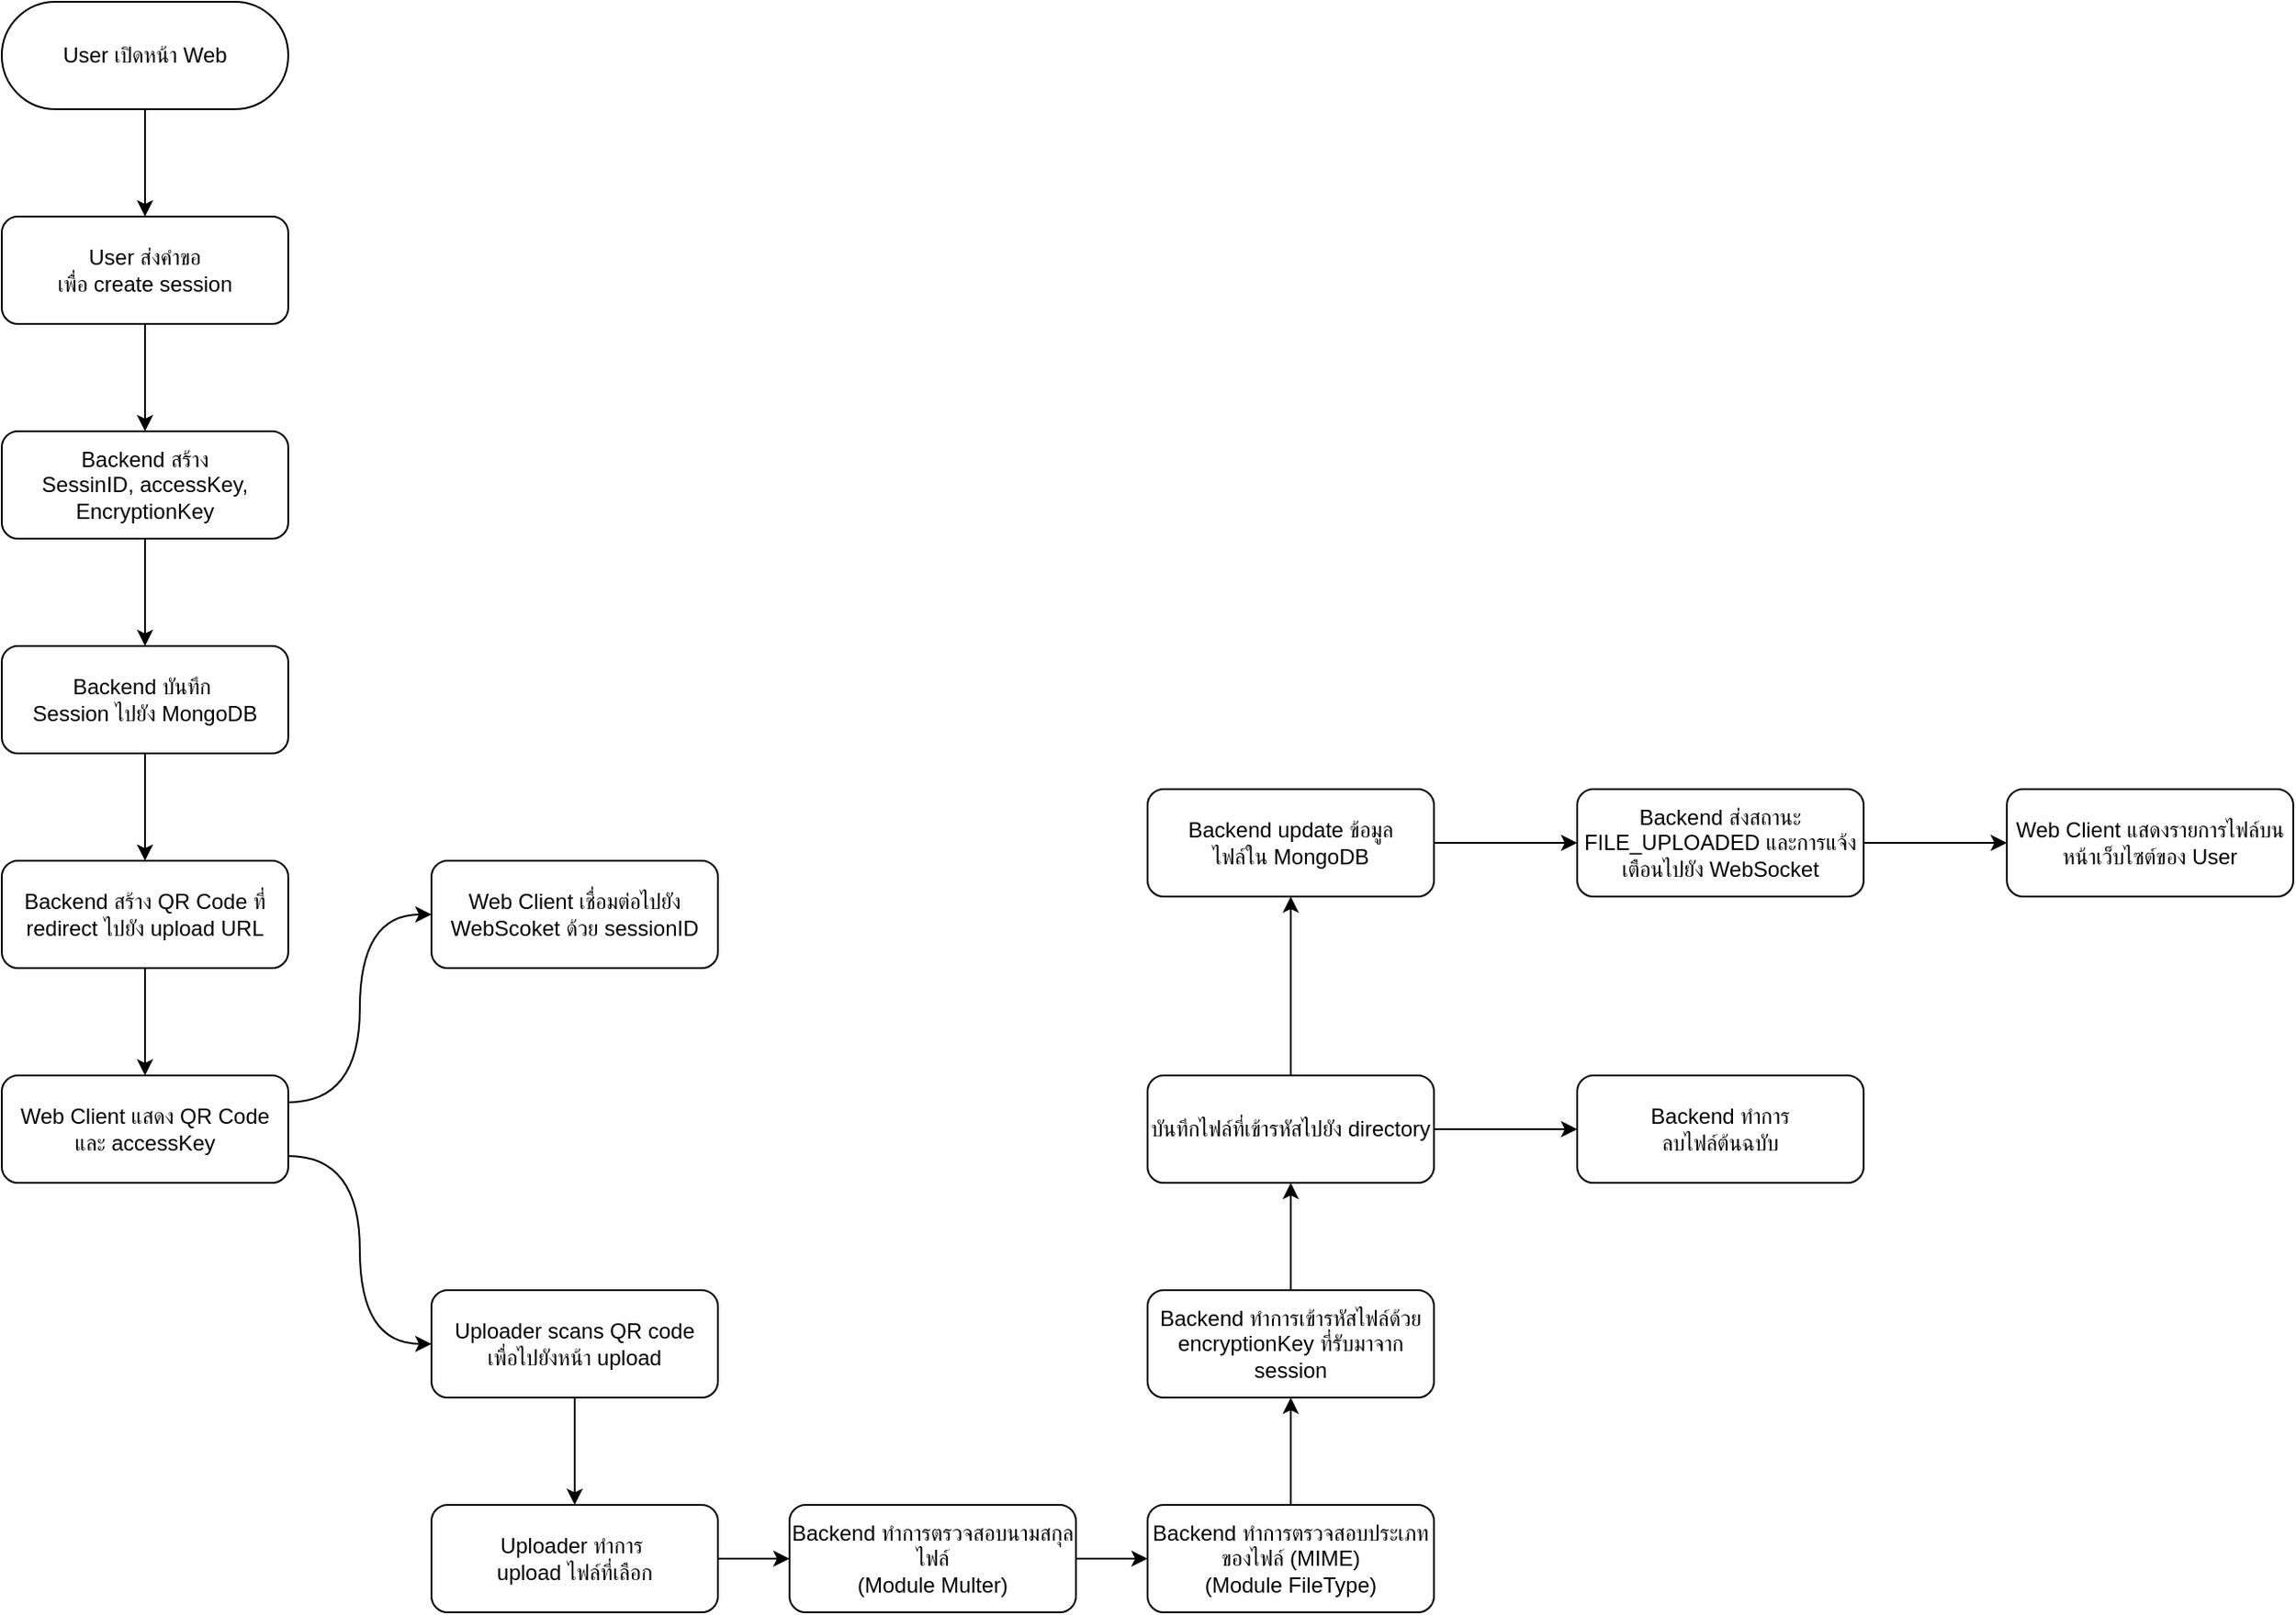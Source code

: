 <mxfile version="24.7.17" pages="3">
  <diagram name="Main" id="wl1Mvg6-VT0UJ04rL0Kp">
    <mxGraphModel dx="2868" dy="1672" grid="1" gridSize="10" guides="1" tooltips="1" connect="1" arrows="1" fold="1" page="1" pageScale="1" pageWidth="1600" pageHeight="900" math="0" shadow="0">
      <root>
        <mxCell id="0" />
        <mxCell id="1" parent="0" />
        <mxCell id="BZrU_1-AEO0FKDJKLBUZ-73" value="" style="edgeStyle=orthogonalEdgeStyle;rounded=0;orthogonalLoop=1;jettySize=auto;html=1;" parent="1" source="BZrU_1-AEO0FKDJKLBUZ-44" target="BZrU_1-AEO0FKDJKLBUZ-46" edge="1">
          <mxGeometry relative="1" as="geometry" />
        </mxCell>
        <mxCell id="BZrU_1-AEO0FKDJKLBUZ-44" value="User เปิดหน้า Web" style="rounded=1;whiteSpace=wrap;html=1;arcSize=50;" parent="1" vertex="1">
          <mxGeometry x="160" width="160" height="60" as="geometry" />
        </mxCell>
        <mxCell id="BZrU_1-AEO0FKDJKLBUZ-74" value="" style="edgeStyle=orthogonalEdgeStyle;rounded=0;orthogonalLoop=1;jettySize=auto;html=1;" parent="1" source="BZrU_1-AEO0FKDJKLBUZ-46" target="BZrU_1-AEO0FKDJKLBUZ-47" edge="1">
          <mxGeometry relative="1" as="geometry" />
        </mxCell>
        <mxCell id="BZrU_1-AEO0FKDJKLBUZ-46" value="User ส่งคำขอ&lt;div&gt;เพื่อ create session&lt;/div&gt;" style="rounded=1;whiteSpace=wrap;html=1;" parent="1" vertex="1">
          <mxGeometry x="160" y="120" width="160" height="60" as="geometry" />
        </mxCell>
        <mxCell id="BZrU_1-AEO0FKDJKLBUZ-75" value="" style="edgeStyle=orthogonalEdgeStyle;rounded=0;orthogonalLoop=1;jettySize=auto;html=1;" parent="1" source="BZrU_1-AEO0FKDJKLBUZ-47" target="BZrU_1-AEO0FKDJKLBUZ-48" edge="1">
          <mxGeometry relative="1" as="geometry" />
        </mxCell>
        <mxCell id="BZrU_1-AEO0FKDJKLBUZ-47" value="Backend สร้าง&lt;br&gt;SessinID, accessKey, EncryptionKey" style="rounded=1;whiteSpace=wrap;html=1;" parent="1" vertex="1">
          <mxGeometry x="160" y="240" width="160" height="60" as="geometry" />
        </mxCell>
        <mxCell id="BZrU_1-AEO0FKDJKLBUZ-76" value="" style="edgeStyle=orthogonalEdgeStyle;rounded=0;orthogonalLoop=1;jettySize=auto;html=1;" parent="1" source="BZrU_1-AEO0FKDJKLBUZ-48" target="BZrU_1-AEO0FKDJKLBUZ-49" edge="1">
          <mxGeometry relative="1" as="geometry" />
        </mxCell>
        <mxCell id="BZrU_1-AEO0FKDJKLBUZ-48" value="Backend บันทึก&amp;nbsp;&lt;div&gt;Session ไปยัง MongoDB&lt;/div&gt;" style="rounded=1;whiteSpace=wrap;html=1;" parent="1" vertex="1">
          <mxGeometry x="160" y="360" width="160" height="60" as="geometry" />
        </mxCell>
        <mxCell id="BZrU_1-AEO0FKDJKLBUZ-77" value="" style="edgeStyle=orthogonalEdgeStyle;rounded=0;orthogonalLoop=1;jettySize=auto;html=1;" parent="1" source="BZrU_1-AEO0FKDJKLBUZ-49" target="BZrU_1-AEO0FKDJKLBUZ-50" edge="1">
          <mxGeometry relative="1" as="geometry" />
        </mxCell>
        <mxCell id="BZrU_1-AEO0FKDJKLBUZ-49" value="Backend สร้าง QR Code ที่ redirect ไปยัง upload URL" style="rounded=1;whiteSpace=wrap;html=1;" parent="1" vertex="1">
          <mxGeometry x="160" y="480" width="160" height="60" as="geometry" />
        </mxCell>
        <mxCell id="BZrU_1-AEO0FKDJKLBUZ-78" style="edgeStyle=orthogonalEdgeStyle;rounded=0;orthogonalLoop=1;jettySize=auto;html=1;entryX=0;entryY=0.5;entryDx=0;entryDy=0;exitX=1;exitY=0.75;exitDx=0;exitDy=0;curved=1;" parent="1" source="BZrU_1-AEO0FKDJKLBUZ-50" target="BZrU_1-AEO0FKDJKLBUZ-52" edge="1">
          <mxGeometry relative="1" as="geometry" />
        </mxCell>
        <mxCell id="BZrU_1-AEO0FKDJKLBUZ-79" style="edgeStyle=orthogonalEdgeStyle;rounded=0;orthogonalLoop=1;jettySize=auto;html=1;exitX=1;exitY=0.25;exitDx=0;exitDy=0;entryX=0;entryY=0.5;entryDx=0;entryDy=0;curved=1;" parent="1" source="BZrU_1-AEO0FKDJKLBUZ-50" target="BZrU_1-AEO0FKDJKLBUZ-51" edge="1">
          <mxGeometry relative="1" as="geometry" />
        </mxCell>
        <mxCell id="BZrU_1-AEO0FKDJKLBUZ-50" value="Web Client แสดง QR Code และ accessKey" style="rounded=1;whiteSpace=wrap;html=1;" parent="1" vertex="1">
          <mxGeometry x="160" y="600" width="160" height="60" as="geometry" />
        </mxCell>
        <mxCell id="BZrU_1-AEO0FKDJKLBUZ-51" value="Web Client เชื่อมต่อไปยัง WebScoket ด้วย sessionID" style="rounded=1;whiteSpace=wrap;html=1;" parent="1" vertex="1">
          <mxGeometry x="400" y="480" width="160" height="60" as="geometry" />
        </mxCell>
        <mxCell id="BZrU_1-AEO0FKDJKLBUZ-80" value="" style="edgeStyle=orthogonalEdgeStyle;rounded=0;orthogonalLoop=1;jettySize=auto;html=1;" parent="1" source="BZrU_1-AEO0FKDJKLBUZ-52" target="BZrU_1-AEO0FKDJKLBUZ-53" edge="1">
          <mxGeometry relative="1" as="geometry" />
        </mxCell>
        <mxCell id="BZrU_1-AEO0FKDJKLBUZ-52" value="Uploader scans QR code&lt;br&gt;เพื่อไปยังหน้า upload" style="rounded=1;whiteSpace=wrap;html=1;" parent="1" vertex="1">
          <mxGeometry x="400" y="720" width="160" height="60" as="geometry" />
        </mxCell>
        <mxCell id="BZrU_1-AEO0FKDJKLBUZ-81" value="" style="edgeStyle=orthogonalEdgeStyle;rounded=0;orthogonalLoop=1;jettySize=auto;html=1;" parent="1" source="BZrU_1-AEO0FKDJKLBUZ-53" target="BZrU_1-AEO0FKDJKLBUZ-54" edge="1">
          <mxGeometry relative="1" as="geometry" />
        </mxCell>
        <mxCell id="BZrU_1-AEO0FKDJKLBUZ-53" value="Uploader ทำการ&amp;nbsp;&lt;div&gt;upload ไฟล์ที่เลือก&lt;/div&gt;" style="rounded=1;whiteSpace=wrap;html=1;" parent="1" vertex="1">
          <mxGeometry x="400" y="840" width="160" height="60" as="geometry" />
        </mxCell>
        <mxCell id="BZrU_1-AEO0FKDJKLBUZ-82" value="" style="edgeStyle=orthogonalEdgeStyle;rounded=0;orthogonalLoop=1;jettySize=auto;html=1;" parent="1" source="BZrU_1-AEO0FKDJKLBUZ-54" target="BZrU_1-AEO0FKDJKLBUZ-55" edge="1">
          <mxGeometry relative="1" as="geometry" />
        </mxCell>
        <mxCell id="BZrU_1-AEO0FKDJKLBUZ-54" value="Backend ทำการตรวจสอบนามสกุลไฟล์&lt;div&gt;(Module Multer)&lt;/div&gt;" style="rounded=1;whiteSpace=wrap;html=1;" parent="1" vertex="1">
          <mxGeometry x="600" y="840" width="160" height="60" as="geometry" />
        </mxCell>
        <mxCell id="BZrU_1-AEO0FKDJKLBUZ-83" value="" style="edgeStyle=orthogonalEdgeStyle;rounded=0;orthogonalLoop=1;jettySize=auto;html=1;" parent="1" source="BZrU_1-AEO0FKDJKLBUZ-55" target="BZrU_1-AEO0FKDJKLBUZ-56" edge="1">
          <mxGeometry relative="1" as="geometry" />
        </mxCell>
        <mxCell id="BZrU_1-AEO0FKDJKLBUZ-55" value="Backend ทำการตรวจสอบประเภทของไฟล์ (MIME)&lt;div&gt;(Module FileType)&lt;/div&gt;" style="rounded=1;whiteSpace=wrap;html=1;" parent="1" vertex="1">
          <mxGeometry x="800" y="840" width="160" height="60" as="geometry" />
        </mxCell>
        <mxCell id="THK6lwjkRxoqapPJwnhG-1" style="edgeStyle=orthogonalEdgeStyle;rounded=0;orthogonalLoop=1;jettySize=auto;html=1;exitX=0.5;exitY=0;exitDx=0;exitDy=0;entryX=0.5;entryY=1;entryDx=0;entryDy=0;" parent="1" source="BZrU_1-AEO0FKDJKLBUZ-56" target="BZrU_1-AEO0FKDJKLBUZ-57" edge="1">
          <mxGeometry relative="1" as="geometry" />
        </mxCell>
        <mxCell id="BZrU_1-AEO0FKDJKLBUZ-56" value="Backend ทำการเข้ารหัสไฟล์ด้วย encryptionKey ที่รับมาจาก session" style="rounded=1;whiteSpace=wrap;html=1;" parent="1" vertex="1">
          <mxGeometry x="800" y="720" width="160" height="60" as="geometry" />
        </mxCell>
        <mxCell id="THK6lwjkRxoqapPJwnhG-3" style="edgeStyle=orthogonalEdgeStyle;rounded=0;orthogonalLoop=1;jettySize=auto;html=1;exitX=0.5;exitY=0;exitDx=0;exitDy=0;entryX=0.5;entryY=1;entryDx=0;entryDy=0;" parent="1" source="BZrU_1-AEO0FKDJKLBUZ-57" target="BZrU_1-AEO0FKDJKLBUZ-62" edge="1">
          <mxGeometry relative="1" as="geometry" />
        </mxCell>
        <mxCell id="THK6lwjkRxoqapPJwnhG-4" style="edgeStyle=orthogonalEdgeStyle;rounded=0;orthogonalLoop=1;jettySize=auto;html=1;exitX=1;exitY=0.5;exitDx=0;exitDy=0;entryX=0;entryY=0.5;entryDx=0;entryDy=0;" parent="1" source="BZrU_1-AEO0FKDJKLBUZ-57" target="BZrU_1-AEO0FKDJKLBUZ-60" edge="1">
          <mxGeometry relative="1" as="geometry" />
        </mxCell>
        <mxCell id="BZrU_1-AEO0FKDJKLBUZ-57" value="บันทึกไฟล์ที่เข้ารหัสไปยัง directory" style="rounded=1;whiteSpace=wrap;html=1;" parent="1" vertex="1">
          <mxGeometry x="800" y="600" width="160" height="60" as="geometry" />
        </mxCell>
        <mxCell id="BZrU_1-AEO0FKDJKLBUZ-60" value="Backend ทำการ&lt;div&gt;ลบไฟล์ต้นฉบับ&lt;/div&gt;" style="rounded=1;whiteSpace=wrap;html=1;" parent="1" vertex="1">
          <mxGeometry x="1040" y="600" width="160" height="60" as="geometry" />
        </mxCell>
        <mxCell id="BZrU_1-AEO0FKDJKLBUZ-67" style="edgeStyle=orthogonalEdgeStyle;rounded=0;orthogonalLoop=1;jettySize=auto;html=1;exitX=1;exitY=0.5;exitDx=0;exitDy=0;entryX=0;entryY=0.5;entryDx=0;entryDy=0;" parent="1" source="BZrU_1-AEO0FKDJKLBUZ-62" target="BZrU_1-AEO0FKDJKLBUZ-65" edge="1">
          <mxGeometry relative="1" as="geometry" />
        </mxCell>
        <mxCell id="BZrU_1-AEO0FKDJKLBUZ-62" value="Backend update ข้อมูล&lt;div&gt;ไฟล์ใน MongoDB&lt;/div&gt;" style="rounded=1;whiteSpace=wrap;html=1;" parent="1" vertex="1">
          <mxGeometry x="800" y="440" width="160" height="60" as="geometry" />
        </mxCell>
        <mxCell id="BZrU_1-AEO0FKDJKLBUZ-68" value="" style="edgeStyle=orthogonalEdgeStyle;rounded=0;orthogonalLoop=1;jettySize=auto;html=1;" parent="1" source="BZrU_1-AEO0FKDJKLBUZ-65" target="BZrU_1-AEO0FKDJKLBUZ-66" edge="1">
          <mxGeometry relative="1" as="geometry" />
        </mxCell>
        <mxCell id="BZrU_1-AEO0FKDJKLBUZ-65" value="Backend ส่งสถานะ FILE_UPLOADED และการแจ้งเตือนไปยัง WebSocket" style="rounded=1;whiteSpace=wrap;html=1;" parent="1" vertex="1">
          <mxGeometry x="1040" y="440" width="160" height="60" as="geometry" />
        </mxCell>
        <mxCell id="BZrU_1-AEO0FKDJKLBUZ-66" value="Web Client แสดงรายการไฟล์บนหน้าเว็บไซต์ของ User" style="rounded=1;whiteSpace=wrap;html=1;" parent="1" vertex="1">
          <mxGeometry x="1280" y="440" width="160" height="60" as="geometry" />
        </mxCell>
      </root>
    </mxGraphModel>
  </diagram>
  <diagram id="ZTvcAFN---W-DQ3smyXX" name="Cronjob">
    <mxGraphModel dx="-405" dy="697" grid="1" gridSize="10" guides="1" tooltips="1" connect="1" arrows="1" fold="1" page="1" pageScale="1" pageWidth="1600" pageHeight="900" math="0" shadow="0">
      <root>
        <mxCell id="0" />
        <mxCell id="1" parent="0" />
        <mxCell id="Xb1dqqKyzD0XLqjtU2QZ-1" value="" style="edgeStyle=orthogonalEdgeStyle;rounded=0;orthogonalLoop=1;jettySize=auto;html=1;entryX=0;entryY=0.5;entryDx=0;entryDy=0;" parent="1" source="Xb1dqqKyzD0XLqjtU2QZ-2" target="Xb1dqqKyzD0XLqjtU2QZ-15" edge="1">
          <mxGeometry relative="1" as="geometry">
            <mxPoint x="2255" y="300" as="targetPoint" />
          </mxGeometry>
        </mxCell>
        <mxCell id="Xb1dqqKyzD0XLqjtU2QZ-2" value="Cronjob ทำงานทุกๆ 1 ชั่วโมง" style="rounded=1;whiteSpace=wrap;html=1;arcSize=50;" parent="1" vertex="1">
          <mxGeometry x="1895" y="380" width="160" height="60" as="geometry" />
        </mxCell>
        <mxCell id="Xb1dqqKyzD0XLqjtU2QZ-3" value="" style="edgeStyle=orthogonalEdgeStyle;rounded=0;orthogonalLoop=1;jettySize=auto;html=1;exitX=1;exitY=0.5;exitDx=0;exitDy=0;" parent="1" source="Xb1dqqKyzD0XLqjtU2QZ-15" target="Xb1dqqKyzD0XLqjtU2QZ-10" edge="1">
          <mxGeometry relative="1" as="geometry" />
        </mxCell>
        <mxCell id="Xb1dqqKyzD0XLqjtU2QZ-4" style="edgeStyle=orthogonalEdgeStyle;rounded=0;orthogonalLoop=1;jettySize=auto;html=1;exitX=1;exitY=0.5;exitDx=0;exitDy=0;entryX=0.5;entryY=1;entryDx=0;entryDy=0;" parent="1" source="Xb1dqqKyzD0XLqjtU2QZ-5" target="Xb1dqqKyzD0XLqjtU2QZ-11" edge="1">
          <mxGeometry relative="1" as="geometry" />
        </mxCell>
        <mxCell id="Xb1dqqKyzD0XLqjtU2QZ-5" value="สร้าง directory เพื่อไว้ใช้จัดเก็บไฟล์ให้เป็นระเบียบ" style="rounded=1;whiteSpace=wrap;html=1;arcSize=0;" parent="1" vertex="1">
          <mxGeometry x="2145" y="580" width="160" height="60" as="geometry" />
        </mxCell>
        <mxCell id="Xb1dqqKyzD0XLqjtU2QZ-6" style="edgeStyle=orthogonalEdgeStyle;rounded=0;orthogonalLoop=1;jettySize=auto;html=1;exitX=0.5;exitY=1;exitDx=0;exitDy=0;entryX=0.5;entryY=0;entryDx=0;entryDy=0;" parent="1" source="Xb1dqqKyzD0XLqjtU2QZ-7" target="Xb1dqqKyzD0XLqjtU2QZ-11" edge="1">
          <mxGeometry relative="1" as="geometry" />
        </mxCell>
        <mxCell id="Xb1dqqKyzD0XLqjtU2QZ-7" value="Delete Session Folder" style="rounded=1;whiteSpace=wrap;html=1;arcSize=0;" parent="1" vertex="1">
          <mxGeometry x="2745" y="260" width="160" height="60" as="geometry" />
        </mxCell>
        <mxCell id="Xb1dqqKyzD0XLqjtU2QZ-8" style="edgeStyle=orthogonalEdgeStyle;rounded=0;orthogonalLoop=1;jettySize=auto;html=1;exitX=0.5;exitY=0;exitDx=0;exitDy=0;entryX=0;entryY=0.5;entryDx=0;entryDy=0;" parent="1" source="Xb1dqqKyzD0XLqjtU2QZ-10" target="Xb1dqqKyzD0XLqjtU2QZ-7" edge="1">
          <mxGeometry relative="1" as="geometry" />
        </mxCell>
        <mxCell id="Xb1dqqKyzD0XLqjtU2QZ-9" style="edgeStyle=orthogonalEdgeStyle;rounded=0;orthogonalLoop=1;jettySize=auto;html=1;exitX=0.5;exitY=1;exitDx=0;exitDy=0;entryX=0;entryY=0.5;entryDx=0;entryDy=0;" parent="1" source="Xb1dqqKyzD0XLqjtU2QZ-10" target="Xb1dqqKyzD0XLqjtU2QZ-11" edge="1">
          <mxGeometry relative="1" as="geometry" />
        </mxCell>
        <mxCell id="Xb1dqqKyzD0XLqjtU2QZ-10" value="&lt;p style=&quot;line-height: 200%;&quot;&gt;&lt;span style=&quot;background-color: rgb(25, 22, 30);&quot;&gt;เช็ค Session expired ของแต่ละ folder ใน MongoDB&lt;/span&gt;&lt;/p&gt;" style="rhombus;whiteSpace=wrap;html=1;" parent="1" vertex="1">
          <mxGeometry x="2455" y="350" width="120" height="120" as="geometry" />
        </mxCell>
        <mxCell id="Xb1dqqKyzD0XLqjtU2QZ-11" value="สิ้นสุดการทำงาน" style="rounded=1;whiteSpace=wrap;html=1;arcSize=50;" parent="1" vertex="1">
          <mxGeometry x="2745" y="500" width="160" height="60" as="geometry" />
        </mxCell>
        <mxCell id="Xb1dqqKyzD0XLqjtU2QZ-12" value="ถ้าไม่พบ Session ในฐานข้อมูล" style="text;html=1;align=center;verticalAlign=middle;whiteSpace=wrap;rounded=0;labelBackgroundColor=none;" parent="1" vertex="1">
          <mxGeometry x="2535" y="260" width="180" height="30" as="geometry" />
        </mxCell>
        <mxCell id="Xb1dqqKyzD0XLqjtU2QZ-13" value="ถ้ายังมี Session ในฐานข้อมูล" style="text;html=1;align=center;verticalAlign=middle;whiteSpace=wrap;rounded=0;labelBackgroundColor=none;" parent="1" vertex="1">
          <mxGeometry x="2545" y="500" width="170" height="30" as="geometry" />
        </mxCell>
        <mxCell id="Xb1dqqKyzD0XLqjtU2QZ-14" style="edgeStyle=orthogonalEdgeStyle;rounded=0;orthogonalLoop=1;jettySize=auto;html=1;exitX=0.5;exitY=1;exitDx=0;exitDy=0;entryX=0.5;entryY=0;entryDx=0;entryDy=0;" parent="1" source="Xb1dqqKyzD0XLqjtU2QZ-15" target="Xb1dqqKyzD0XLqjtU2QZ-5" edge="1">
          <mxGeometry relative="1" as="geometry" />
        </mxCell>
        <mxCell id="Xb1dqqKyzD0XLqjtU2QZ-15" value="&lt;div style=&quot;line-height: 200%;&quot;&gt;&lt;span style=&quot;background-color: rgb(25, 22, 30);&quot;&gt;Backend ตรวจสอบ folders ทั้งหมดใน directory&lt;/span&gt;&lt;/div&gt;" style="rhombus;whiteSpace=wrap;html=1;align=center;" parent="1" vertex="1">
          <mxGeometry x="2160" y="350" width="130" height="120" as="geometry" />
        </mxCell>
        <mxCell id="Xb1dqqKyzD0XLqjtU2QZ-16" value="ถ้าไม่พบ directory" style="text;html=1;align=center;verticalAlign=middle;whiteSpace=wrap;rounded=0;labelBackgroundColor=none;" parent="1" vertex="1">
          <mxGeometry x="2225" y="500" width="100" height="30" as="geometry" />
        </mxCell>
        <mxCell id="Xb1dqqKyzD0XLqjtU2QZ-17" value="ถ้าพบ directory" style="text;html=1;align=center;verticalAlign=middle;whiteSpace=wrap;rounded=0;labelBackgroundColor=none;" parent="1" vertex="1">
          <mxGeometry x="2320" y="380" width="100" height="30" as="geometry" />
        </mxCell>
      </root>
    </mxGraphModel>
  </diagram>
  <diagram id="CC0p2YWGfb0gICLZ-bgB" name="BotSide">
    <mxGraphModel dx="2607" dy="1520" grid="1" gridSize="10" guides="1" tooltips="1" connect="1" arrows="1" fold="1" page="1" pageScale="1" pageWidth="1600" pageHeight="900" math="0" shadow="0">
      <root>
        <mxCell id="0" />
        <mxCell id="1" parent="0" />
        <mxCell id="Y6D7TMd0dwdDI_jKAREv-1" value="" style="edgeStyle=orthogonalEdgeStyle;rounded=0;orthogonalLoop=1;jettySize=auto;html=1;" parent="1" source="Y6D7TMd0dwdDI_jKAREv-2" target="Y6D7TMd0dwdDI_jKAREv-4" edge="1">
          <mxGeometry relative="1" as="geometry" />
        </mxCell>
        <mxCell id="Y6D7TMd0dwdDI_jKAREv-2" value="User ส่งไฟล์ไปยัง Bot (LINE/Discord)" style="rounded=1;whiteSpace=wrap;html=1;arcSize=50;" parent="1" vertex="1">
          <mxGeometry x="135" y="55" width="160" height="60" as="geometry" />
        </mxCell>
        <mxCell id="Y6D7TMd0dwdDI_jKAREv-3" style="edgeStyle=orthogonalEdgeStyle;rounded=0;orthogonalLoop=1;jettySize=auto;html=1;exitX=1;exitY=0.5;exitDx=0;exitDy=0;entryX=0;entryY=0.5;entryDx=0;entryDy=0;" parent="1" source="Y6D7TMd0dwdDI_jKAREv-4" target="Y6D7TMd0dwdDI_jKAREv-13" edge="1">
          <mxGeometry relative="1" as="geometry" />
        </mxCell>
        <mxCell id="Y6D7TMd0dwdDI_jKAREv-4" value="platform ส่ง webhook/&lt;div&gt;event ไปยัง Backend&lt;/div&gt;" style="rounded=1;whiteSpace=wrap;html=1;arcSize=0;" parent="1" vertex="1">
          <mxGeometry x="135" y="195" width="160" height="60" as="geometry" />
        </mxCell>
        <mxCell id="Y6D7TMd0dwdDI_jKAREv-5" value="" style="edgeStyle=orthogonalEdgeStyle;rounded=0;orthogonalLoop=1;jettySize=auto;html=1;" parent="1" source="Y6D7TMd0dwdDI_jKAREv-6" target="Y6D7TMd0dwdDI_jKAREv-8" edge="1">
          <mxGeometry relative="1" as="geometry" />
        </mxCell>
        <mxCell id="Y6D7TMd0dwdDI_jKAREv-6" value="download&amp;nbsp;&lt;div&gt;ไฟล์จาก platform&amp;nbsp;&lt;/div&gt;" style="rounded=1;whiteSpace=wrap;html=1;arcSize=0;" parent="1" vertex="1">
          <mxGeometry x="595" y="195" width="160" height="60" as="geometry" />
        </mxCell>
        <mxCell id="Y6D7TMd0dwdDI_jKAREv-7" value="" style="edgeStyle=orthogonalEdgeStyle;rounded=0;orthogonalLoop=1;jettySize=auto;html=1;" parent="1" source="Y6D7TMd0dwdDI_jKAREv-8" target="Y6D7TMd0dwdDI_jKAREv-10" edge="1">
          <mxGeometry relative="1" as="geometry" />
        </mxCell>
        <mxCell id="Y6D7TMd0dwdDI_jKAREv-8" value="สร้าง sessionID,&amp;nbsp;&lt;div&gt;accessKey,&amp;nbsp;&lt;/div&gt;&lt;div&gt;encryptionKey&lt;/div&gt;" style="rounded=1;whiteSpace=wrap;html=1;arcSize=0;" parent="1" vertex="1">
          <mxGeometry x="595" y="375" width="160" height="60" as="geometry" />
        </mxCell>
        <mxCell id="Y6D7TMd0dwdDI_jKAREv-9" style="edgeStyle=orthogonalEdgeStyle;rounded=0;orthogonalLoop=1;jettySize=auto;html=1;exitX=1;exitY=0.5;exitDx=0;exitDy=0;entryX=0;entryY=0.5;entryDx=0;entryDy=0;" parent="1" source="Y6D7TMd0dwdDI_jKAREv-10" target="Y6D7TMd0dwdDI_jKAREv-25" edge="1">
          <mxGeometry relative="1" as="geometry" />
        </mxCell>
        <mxCell id="Y6D7TMd0dwdDI_jKAREv-10" value="Encrypt ไฟล์ด้วย encryptionKey" style="rounded=1;whiteSpace=wrap;html=1;arcSize=0;" parent="1" vertex="1">
          <mxGeometry x="595" y="535" width="160" height="60" as="geometry" />
        </mxCell>
        <mxCell id="Y6D7TMd0dwdDI_jKAREv-11" style="edgeStyle=orthogonalEdgeStyle;rounded=0;orthogonalLoop=1;jettySize=auto;html=1;exitX=0.5;exitY=1;exitDx=0;exitDy=0;entryX=0.5;entryY=0;entryDx=0;entryDy=0;" parent="1" source="Y6D7TMd0dwdDI_jKAREv-13" target="Y6D7TMd0dwdDI_jKAREv-15" edge="1">
          <mxGeometry relative="1" as="geometry" />
        </mxCell>
        <mxCell id="Y6D7TMd0dwdDI_jKAREv-12" style="edgeStyle=orthogonalEdgeStyle;rounded=0;orthogonalLoop=1;jettySize=auto;html=1;exitX=1;exitY=0.5;exitDx=0;exitDy=0;entryX=0;entryY=0.5;entryDx=0;entryDy=0;" parent="1" source="Y6D7TMd0dwdDI_jKAREv-13" target="Y6D7TMd0dwdDI_jKAREv-6" edge="1">
          <mxGeometry relative="1" as="geometry" />
        </mxCell>
        <mxCell id="Y6D7TMd0dwdDI_jKAREv-13" value="&lt;span style=&quot;background-color: rgb(25, 22, 30);&quot;&gt;ตรวจสอบ&lt;/span&gt;&lt;div&gt;&lt;span style=&quot;background-color: rgb(25, 22, 30);&quot;&gt;ประเภทของไฟล์&lt;/span&gt;&lt;/div&gt;" style="rhombus;whiteSpace=wrap;html=1;" parent="1" vertex="1">
          <mxGeometry x="375" y="165" width="120" height="120" as="geometry" />
        </mxCell>
        <mxCell id="Y6D7TMd0dwdDI_jKAREv-14" style="edgeStyle=orthogonalEdgeStyle;rounded=0;orthogonalLoop=1;jettySize=auto;html=1;exitX=0.5;exitY=1;exitDx=0;exitDy=0;entryX=0.5;entryY=0;entryDx=0;entryDy=0;" parent="1" source="Y6D7TMd0dwdDI_jKAREv-15" target="Y6D7TMd0dwdDI_jKAREv-16" edge="1">
          <mxGeometry relative="1" as="geometry" />
        </mxCell>
        <mxCell id="Y6D7TMd0dwdDI_jKAREv-15" value="Reply กลับ ว่าไฟล์&lt;div&gt;ไม่ผ่านข้อบังคับ&lt;/div&gt;" style="rounded=0;whiteSpace=wrap;html=1;" parent="1" vertex="1">
          <mxGeometry x="375" y="375" width="120" height="60" as="geometry" />
        </mxCell>
        <mxCell id="Y6D7TMd0dwdDI_jKAREv-16" value="สิ้นสุดการทำงาน" style="rounded=1;whiteSpace=wrap;html=1;arcSize=50;" parent="1" vertex="1">
          <mxGeometry x="355" y="815" width="160" height="60" as="geometry" />
        </mxCell>
        <mxCell id="Y6D7TMd0dwdDI_jKAREv-17" value="ผ่าน" style="text;html=1;align=center;verticalAlign=middle;whiteSpace=wrap;rounded=0;" parent="1" vertex="1">
          <mxGeometry x="515" y="195" width="50" height="30" as="geometry" />
        </mxCell>
        <mxCell id="Y6D7TMd0dwdDI_jKAREv-18" value="ไม่ผ่าน" style="text;html=1;align=center;verticalAlign=middle;whiteSpace=wrap;rounded=0;" parent="1" vertex="1">
          <mxGeometry x="435" y="310" width="60" height="30" as="geometry" />
        </mxCell>
        <mxCell id="Y6D7TMd0dwdDI_jKAREv-19" value="&lt;h1 style=&quot;text-align: center; margin-top: 0px;&quot;&gt;&lt;font style=&quot;font-size: 18px;&quot;&gt;เกณฑ์การตรวจสอบ&lt;/font&gt;&lt;/h1&gt;&lt;p&gt;blacklist ไฟล์ประเภท .exe, .bat, .cmd, .sh, .msi, .vbs, .js, .jar, .scr, .pif,&amp;nbsp;&lt;span style=&quot;background-color: initial;&quot;&gt;.dll, .com, .ps1, .psm1, .reg, .cpl&lt;/span&gt;&lt;/p&gt;&lt;p&gt;ขนาดไฟล์ไม่เกิน 10Mb&lt;/p&gt;" style="text;html=1;whiteSpace=wrap;overflow=hidden;rounded=0;" parent="1" vertex="1">
          <mxGeometry x="335" y="25" width="200" height="120" as="geometry" />
        </mxCell>
        <mxCell id="Y6D7TMd0dwdDI_jKAREv-20" style="edgeStyle=orthogonalEdgeStyle;rounded=0;orthogonalLoop=1;jettySize=auto;html=1;exitX=1;exitY=0.5;exitDx=0;exitDy=0;entryX=0;entryY=0.5;entryDx=0;entryDy=0;" parent="1" source="Y6D7TMd0dwdDI_jKAREv-22" target="Y6D7TMd0dwdDI_jKAREv-30" edge="1">
          <mxGeometry relative="1" as="geometry" />
        </mxCell>
        <mxCell id="Y6D7TMd0dwdDI_jKAREv-21" style="edgeStyle=orthogonalEdgeStyle;rounded=0;orthogonalLoop=1;jettySize=auto;html=1;exitX=0.5;exitY=1;exitDx=0;exitDy=0;entryX=0.5;entryY=0;entryDx=0;entryDy=0;" parent="1" source="Y6D7TMd0dwdDI_jKAREv-22" target="Y6D7TMd0dwdDI_jKAREv-32" edge="1">
          <mxGeometry relative="1" as="geometry" />
        </mxCell>
        <mxCell id="Y6D7TMd0dwdDI_jKAREv-22" value="&lt;span style=&quot;background-color: rgb(25, 22, 30);&quot;&gt;บันทึกไฟล์ที่เข้ารหัส&lt;/span&gt;&lt;div&gt;&lt;span style=&quot;background-color: rgb(25, 22, 30);&quot;&gt;ไปยัง directory&lt;/span&gt;&lt;/div&gt;" style="rounded=1;whiteSpace=wrap;html=1;arcSize=0;" parent="1" vertex="1">
          <mxGeometry x="1055" y="535" width="160" height="60" as="geometry" />
        </mxCell>
        <mxCell id="Y6D7TMd0dwdDI_jKAREv-23" style="edgeStyle=orthogonalEdgeStyle;rounded=0;orthogonalLoop=1;jettySize=auto;html=1;exitX=1;exitY=0.5;exitDx=0;exitDy=0;entryX=0;entryY=0.5;entryDx=0;entryDy=0;" parent="1" source="Y6D7TMd0dwdDI_jKAREv-25" target="Y6D7TMd0dwdDI_jKAREv-22" edge="1">
          <mxGeometry relative="1" as="geometry" />
        </mxCell>
        <mxCell id="Y6D7TMd0dwdDI_jKAREv-24" style="edgeStyle=orthogonalEdgeStyle;rounded=0;orthogonalLoop=1;jettySize=auto;html=1;exitX=0.5;exitY=0;exitDx=0;exitDy=0;entryX=0.5;entryY=1;entryDx=0;entryDy=0;" parent="1" source="Y6D7TMd0dwdDI_jKAREv-25" target="Y6D7TMd0dwdDI_jKAREv-27" edge="1">
          <mxGeometry relative="1" as="geometry" />
        </mxCell>
        <mxCell id="Y6D7TMd0dwdDI_jKAREv-25" value="&lt;span style=&quot;background-color: rgb(25, 22, 30);&quot;&gt;มี directory?&lt;/span&gt;" style="rhombus;whiteSpace=wrap;html=1;" parent="1" vertex="1">
          <mxGeometry x="855" y="505" width="120" height="120" as="geometry" />
        </mxCell>
        <mxCell id="Y6D7TMd0dwdDI_jKAREv-26" style="edgeStyle=orthogonalEdgeStyle;rounded=0;orthogonalLoop=1;jettySize=auto;html=1;exitX=1;exitY=0.5;exitDx=0;exitDy=0;entryX=0.5;entryY=0;entryDx=0;entryDy=0;" parent="1" source="Y6D7TMd0dwdDI_jKAREv-27" target="Y6D7TMd0dwdDI_jKAREv-22" edge="1">
          <mxGeometry relative="1" as="geometry" />
        </mxCell>
        <mxCell id="Y6D7TMd0dwdDI_jKAREv-27" value="&lt;span style=&quot;background-color: rgb(25, 22, 30);&quot;&gt;สร้าง directory&lt;/span&gt;" style="rounded=1;whiteSpace=wrap;html=1;arcSize=0;" parent="1" vertex="1">
          <mxGeometry x="835" y="375" width="160" height="60" as="geometry" />
        </mxCell>
        <mxCell id="Y6D7TMd0dwdDI_jKAREv-28" value="Yes" style="text;html=1;align=center;verticalAlign=middle;whiteSpace=wrap;rounded=0;" parent="1" vertex="1">
          <mxGeometry x="995" y="535" width="40" height="30" as="geometry" />
        </mxCell>
        <mxCell id="Y6D7TMd0dwdDI_jKAREv-29" value="No" style="text;html=1;align=center;verticalAlign=middle;whiteSpace=wrap;rounded=0;" parent="1" vertex="1">
          <mxGeometry x="915" y="455" width="40" height="30" as="geometry" />
        </mxCell>
        <mxCell id="Y6D7TMd0dwdDI_jKAREv-30" value="ทำการ&lt;span style=&quot;background-color: initial;&quot;&gt;ลบ&lt;/span&gt;&lt;div&gt;&lt;span style=&quot;background-color: initial;&quot;&gt;ไฟล์ต้นฉบับ&lt;/span&gt;&lt;/div&gt;" style="rounded=1;whiteSpace=wrap;html=1;arcSize=0;" parent="1" vertex="1">
          <mxGeometry x="1305" y="535" width="160" height="60" as="geometry" />
        </mxCell>
        <mxCell id="Y6D7TMd0dwdDI_jKAREv-31" value="" style="edgeStyle=orthogonalEdgeStyle;rounded=0;orthogonalLoop=1;jettySize=auto;html=1;" parent="1" source="Y6D7TMd0dwdDI_jKAREv-32" target="Y6D7TMd0dwdDI_jKAREv-34" edge="1">
          <mxGeometry relative="1" as="geometry" />
        </mxCell>
        <mxCell id="Y6D7TMd0dwdDI_jKAREv-32" value="Backend บันทึก session และข้อมูลไฟล์ไปยัง MongoDB" style="rounded=1;whiteSpace=wrap;html=1;arcSize=0;" parent="1" vertex="1">
          <mxGeometry x="1055" y="675" width="160" height="60" as="geometry" />
        </mxCell>
        <mxCell id="Y6D7TMd0dwdDI_jKAREv-33" style="edgeStyle=orthogonalEdgeStyle;rounded=0;orthogonalLoop=1;jettySize=auto;html=1;exitX=0;exitY=0.5;exitDx=0;exitDy=0;entryX=1;entryY=0.5;entryDx=0;entryDy=0;" parent="1" source="Y6D7TMd0dwdDI_jKAREv-34" target="Y6D7TMd0dwdDI_jKAREv-16" edge="1">
          <mxGeometry relative="1" as="geometry" />
        </mxCell>
        <mxCell id="Y6D7TMd0dwdDI_jKAREv-34" value="Bot ตอบกลับ User และส่ง accessKey กลับไปให้ User" style="rounded=1;whiteSpace=wrap;html=1;arcSize=0;" parent="1" vertex="1">
          <mxGeometry x="1055" y="815" width="160" height="60" as="geometry" />
        </mxCell>
      </root>
    </mxGraphModel>
  </diagram>
</mxfile>
